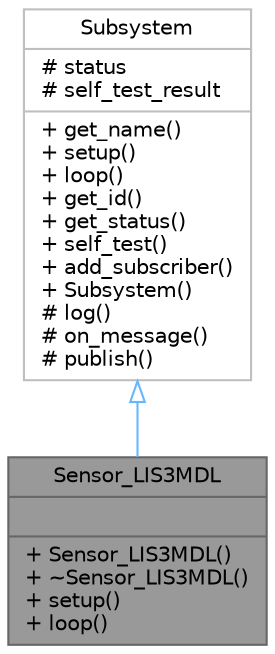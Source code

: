 digraph "Sensor_LIS3MDL"
{
 // LATEX_PDF_SIZE
  bgcolor="transparent";
  edge [fontname=Helvetica,fontsize=10,labelfontname=Helvetica,labelfontsize=10];
  node [fontname=Helvetica,fontsize=10,shape=box,height=0.2,width=0.4];
  Node1 [shape=record,label="{Sensor_LIS3MDL\n||+ Sensor_LIS3MDL()\l+ ~Sensor_LIS3MDL()\l+ setup()\l+ loop()\l}",height=0.2,width=0.4,color="gray40", fillcolor="grey60", style="filled", fontcolor="black",tooltip=" "];
  Node2 -> Node1 [dir="back",color="steelblue1",style="solid",arrowtail="onormal"];
  Node2 [shape=record,label="{Subsystem\n|# status\l# self_test_result\l|+ get_name()\l+ setup()\l+ loop()\l+ get_id()\l+ get_status()\l+ self_test()\l+ add_subscriber()\l+ Subsystem()\l# log()\l# on_message()\l# publish()\l}",height=0.2,width=0.4,color="grey75", fillcolor="white", style="filled",URL="$classSubsystem.html",tooltip=" "];
}
